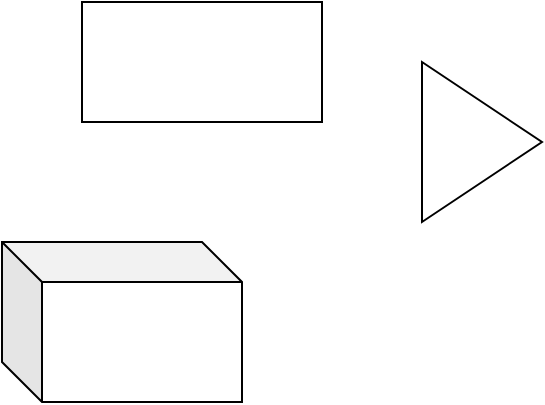 <mxfile version="16.1.0" type="github">
  <diagram id="fvgrCV-yr5kNgG-n51yh" name="Page-1">
    <mxGraphModel dx="1290" dy="806" grid="1" gridSize="10" guides="1" tooltips="1" connect="1" arrows="1" fold="1" page="1" pageScale="1" pageWidth="827" pageHeight="1169" math="0" shadow="0">
      <root>
        <mxCell id="0" />
        <mxCell id="1" parent="0" />
        <mxCell id="NY9jDafazEq3fOgpvyP9-1" value="" style="rounded=0;whiteSpace=wrap;html=1;" vertex="1" parent="1">
          <mxGeometry x="140" y="220" width="120" height="60" as="geometry" />
        </mxCell>
        <mxCell id="NY9jDafazEq3fOgpvyP9-2" value="" style="triangle;whiteSpace=wrap;html=1;" vertex="1" parent="1">
          <mxGeometry x="310" y="250" width="60" height="80" as="geometry" />
        </mxCell>
        <mxCell id="NY9jDafazEq3fOgpvyP9-3" value="" style="shape=cube;whiteSpace=wrap;html=1;boundedLbl=1;backgroundOutline=1;darkOpacity=0.05;darkOpacity2=0.1;" vertex="1" parent="1">
          <mxGeometry x="100" y="340" width="120" height="80" as="geometry" />
        </mxCell>
      </root>
    </mxGraphModel>
  </diagram>
</mxfile>
